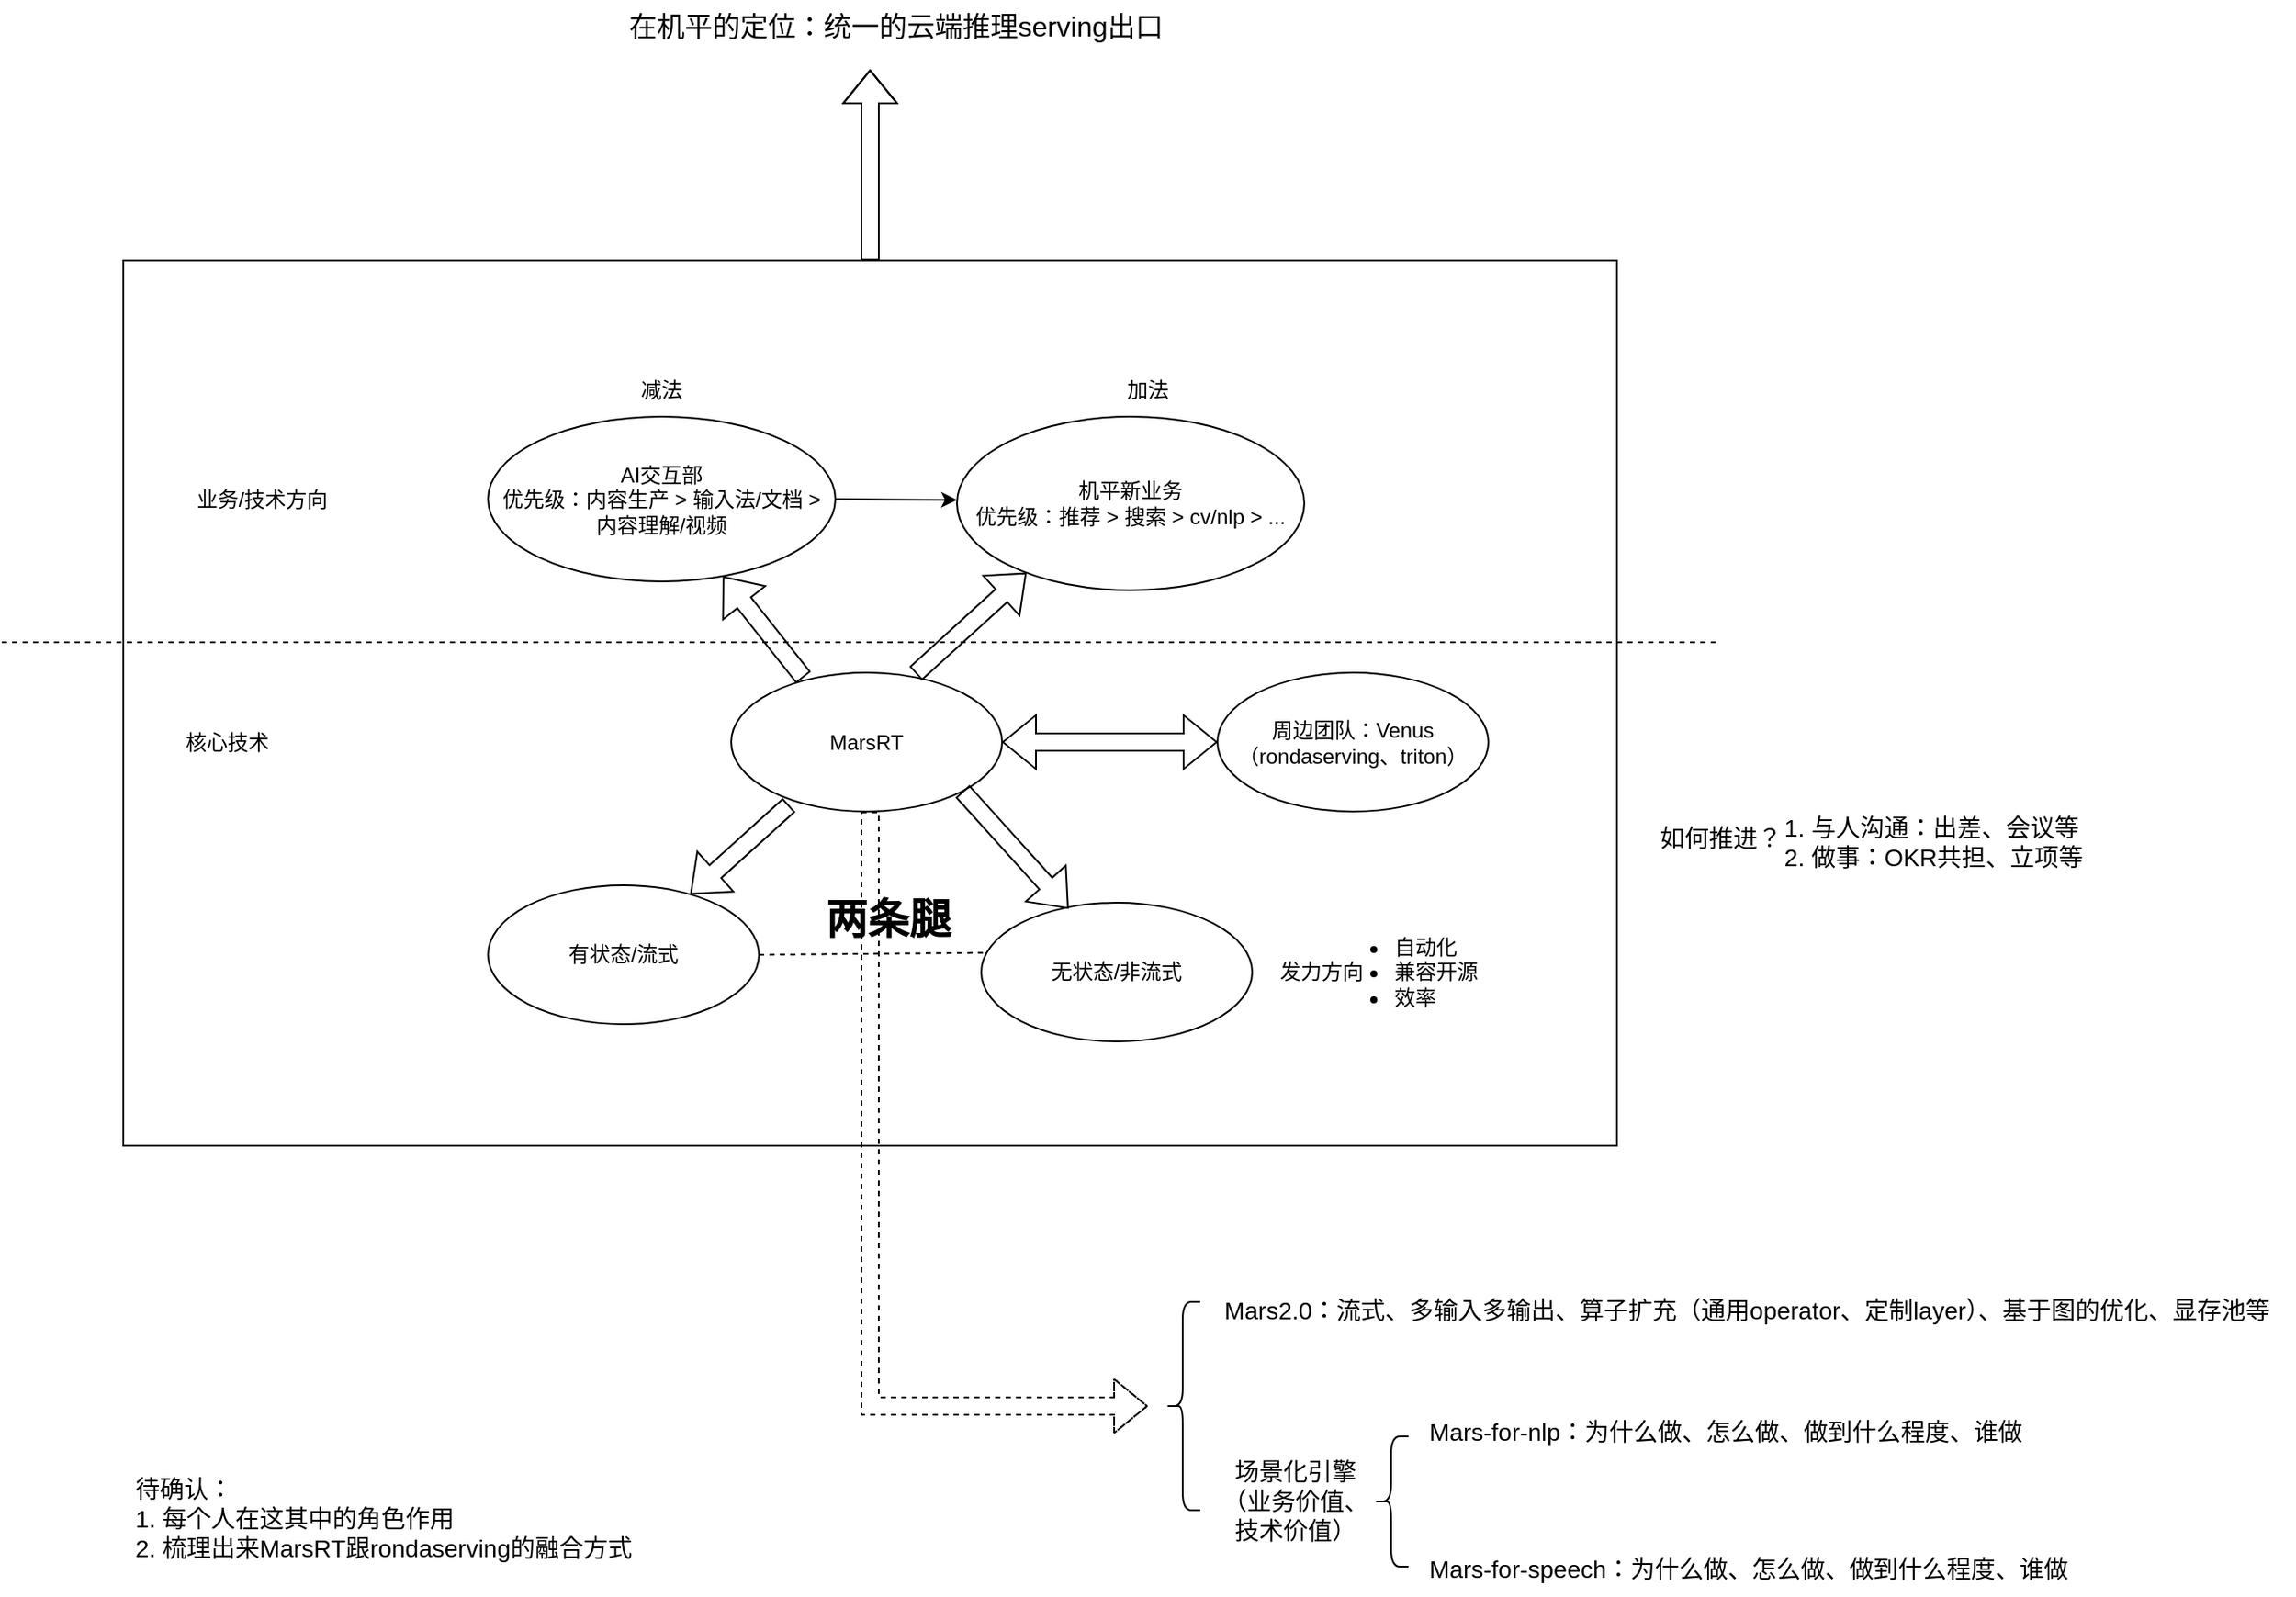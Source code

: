 <mxfile version="16.2.4" type="github">
  <diagram id="C5RBs43oDa-KdzZeNtuy" name="Page-1">
    <mxGraphModel dx="2823" dy="1069" grid="1" gridSize="10" guides="1" tooltips="1" connect="1" arrows="1" fold="1" page="1" pageScale="1" pageWidth="827" pageHeight="1169" math="0" shadow="0">
      <root>
        <mxCell id="WIyWlLk6GJQsqaUBKTNV-0" />
        <mxCell id="WIyWlLk6GJQsqaUBKTNV-1" parent="WIyWlLk6GJQsqaUBKTNV-0" />
        <mxCell id="89smG3WtZg3VRzFa8v-T-25" value="" style="rounded=0;whiteSpace=wrap;html=1;" vertex="1" parent="WIyWlLk6GJQsqaUBKTNV-1">
          <mxGeometry x="-80" y="400" width="860" height="510" as="geometry" />
        </mxCell>
        <mxCell id="89smG3WtZg3VRzFa8v-T-0" value="MarsRT" style="ellipse;whiteSpace=wrap;html=1;" vertex="1" parent="WIyWlLk6GJQsqaUBKTNV-1">
          <mxGeometry x="270" y="637.5" width="156" height="80" as="geometry" />
        </mxCell>
        <mxCell id="89smG3WtZg3VRzFa8v-T-1" value="AI交互部&lt;br&gt;优先级：内容生产 &amp;gt; 输入法/文档 &amp;gt; 内容理解/视频" style="ellipse;whiteSpace=wrap;html=1;" vertex="1" parent="WIyWlLk6GJQsqaUBKTNV-1">
          <mxGeometry x="130" y="490" width="200" height="95" as="geometry" />
        </mxCell>
        <mxCell id="89smG3WtZg3VRzFa8v-T-2" value="机平新业务&lt;br&gt;优先级：推荐 &amp;gt; 搜索 &amp;gt; cv/nlp &amp;gt; ..." style="ellipse;whiteSpace=wrap;html=1;" vertex="1" parent="WIyWlLk6GJQsqaUBKTNV-1">
          <mxGeometry x="400" y="490" width="200" height="100" as="geometry" />
        </mxCell>
        <mxCell id="89smG3WtZg3VRzFa8v-T-3" value="减法" style="text;html=1;strokeColor=none;fillColor=none;align=center;verticalAlign=middle;whiteSpace=wrap;rounded=0;" vertex="1" parent="WIyWlLk6GJQsqaUBKTNV-1">
          <mxGeometry x="200" y="460" width="60" height="30" as="geometry" />
        </mxCell>
        <mxCell id="89smG3WtZg3VRzFa8v-T-4" value="加法" style="text;html=1;strokeColor=none;fillColor=none;align=center;verticalAlign=middle;whiteSpace=wrap;rounded=0;" vertex="1" parent="WIyWlLk6GJQsqaUBKTNV-1">
          <mxGeometry x="480" y="460" width="60" height="30" as="geometry" />
        </mxCell>
        <mxCell id="89smG3WtZg3VRzFa8v-T-5" value="业务/技术方向" style="text;html=1;strokeColor=none;fillColor=none;align=center;verticalAlign=middle;whiteSpace=wrap;rounded=0;" vertex="1" parent="WIyWlLk6GJQsqaUBKTNV-1">
          <mxGeometry x="-40" y="522.5" width="80" height="30" as="geometry" />
        </mxCell>
        <mxCell id="89smG3WtZg3VRzFa8v-T-6" value="周边团队：Venus（rondaserving、triton）" style="ellipse;whiteSpace=wrap;html=1;" vertex="1" parent="WIyWlLk6GJQsqaUBKTNV-1">
          <mxGeometry x="550" y="637.5" width="156" height="80" as="geometry" />
        </mxCell>
        <mxCell id="89smG3WtZg3VRzFa8v-T-7" value="核心技术" style="text;html=1;strokeColor=none;fillColor=none;align=center;verticalAlign=middle;whiteSpace=wrap;rounded=0;" vertex="1" parent="WIyWlLk6GJQsqaUBKTNV-1">
          <mxGeometry x="-60" y="660" width="80" height="35" as="geometry" />
        </mxCell>
        <mxCell id="89smG3WtZg3VRzFa8v-T-10" value="" style="shape=flexArrow;endArrow=classic;html=1;rounded=0;exitX=0.681;exitY=0.007;exitDx=0;exitDy=0;exitPerimeter=0;" edge="1" parent="WIyWlLk6GJQsqaUBKTNV-1" source="89smG3WtZg3VRzFa8v-T-0">
          <mxGeometry width="50" height="50" relative="1" as="geometry">
            <mxPoint x="390" y="630" as="sourcePoint" />
            <mxPoint x="440" y="580" as="targetPoint" />
          </mxGeometry>
        </mxCell>
        <mxCell id="89smG3WtZg3VRzFa8v-T-11" value="" style="shape=flexArrow;endArrow=classic;html=1;rounded=0;exitX=0.267;exitY=0.036;exitDx=0;exitDy=0;exitPerimeter=0;" edge="1" parent="WIyWlLk6GJQsqaUBKTNV-1" source="89smG3WtZg3VRzFa8v-T-0" target="89smG3WtZg3VRzFa8v-T-1">
          <mxGeometry width="50" height="50" relative="1" as="geometry">
            <mxPoint x="284" y="660" as="sourcePoint" />
            <mxPoint x="334" y="610" as="targetPoint" />
          </mxGeometry>
        </mxCell>
        <mxCell id="89smG3WtZg3VRzFa8v-T-12" value="" style="endArrow=classic;html=1;rounded=0;exitX=1;exitY=0.5;exitDx=0;exitDy=0;" edge="1" parent="WIyWlLk6GJQsqaUBKTNV-1" source="89smG3WtZg3VRzFa8v-T-1">
          <mxGeometry width="50" height="50" relative="1" as="geometry">
            <mxPoint x="320" y="520" as="sourcePoint" />
            <mxPoint x="400" y="538" as="targetPoint" />
          </mxGeometry>
        </mxCell>
        <mxCell id="89smG3WtZg3VRzFa8v-T-14" value="有状态/流式" style="ellipse;whiteSpace=wrap;html=1;" vertex="1" parent="WIyWlLk6GJQsqaUBKTNV-1">
          <mxGeometry x="130" y="760" width="156" height="80" as="geometry" />
        </mxCell>
        <mxCell id="89smG3WtZg3VRzFa8v-T-15" value="无状态/非流式" style="ellipse;whiteSpace=wrap;html=1;" vertex="1" parent="WIyWlLk6GJQsqaUBKTNV-1">
          <mxGeometry x="414" y="770" width="156" height="80" as="geometry" />
        </mxCell>
        <mxCell id="89smG3WtZg3VRzFa8v-T-16" value="" style="shape=flexArrow;endArrow=classic;html=1;rounded=0;exitX=0.214;exitY=0.953;exitDx=0;exitDy=0;exitPerimeter=0;" edge="1" parent="WIyWlLk6GJQsqaUBKTNV-1" source="89smG3WtZg3VRzFa8v-T-0" target="89smG3WtZg3VRzFa8v-T-14">
          <mxGeometry width="50" height="50" relative="1" as="geometry">
            <mxPoint x="332.362" y="788.44" as="sourcePoint" />
            <mxPoint x="286.003" y="730.003" as="targetPoint" />
          </mxGeometry>
        </mxCell>
        <mxCell id="89smG3WtZg3VRzFa8v-T-17" value="" style="shape=flexArrow;endArrow=classic;html=1;rounded=0;entryX=0.322;entryY=0.043;entryDx=0;entryDy=0;entryPerimeter=0;exitX=1;exitY=1;exitDx=0;exitDy=0;" edge="1" parent="WIyWlLk6GJQsqaUBKTNV-1" source="89smG3WtZg3VRzFa8v-T-0" target="89smG3WtZg3VRzFa8v-T-15">
          <mxGeometry width="50" height="50" relative="1" as="geometry">
            <mxPoint x="399.997" y="706.53" as="sourcePoint" />
            <mxPoint x="338.83" y="759.996" as="targetPoint" />
          </mxGeometry>
        </mxCell>
        <mxCell id="89smG3WtZg3VRzFa8v-T-18" value="发力方向" style="text;html=1;strokeColor=none;fillColor=none;align=center;verticalAlign=middle;whiteSpace=wrap;rounded=0;" vertex="1" parent="WIyWlLk6GJQsqaUBKTNV-1">
          <mxGeometry x="580" y="795" width="60" height="30" as="geometry" />
        </mxCell>
        <mxCell id="89smG3WtZg3VRzFa8v-T-19" value="&lt;ul&gt;&lt;li&gt;自动化&lt;/li&gt;&lt;li&gt;兼容开源&lt;/li&gt;&lt;li&gt;效率&lt;/li&gt;&lt;/ul&gt;" style="text;strokeColor=none;fillColor=none;html=1;whiteSpace=wrap;verticalAlign=middle;overflow=hidden;" vertex="1" parent="WIyWlLk6GJQsqaUBKTNV-1">
          <mxGeometry x="610" y="770" width="100" height="80" as="geometry" />
        </mxCell>
        <mxCell id="89smG3WtZg3VRzFa8v-T-21" value="" style="endArrow=none;dashed=1;html=1;rounded=0;exitX=1;exitY=0.5;exitDx=0;exitDy=0;entryX=0.009;entryY=0.361;entryDx=0;entryDy=0;entryPerimeter=0;" edge="1" parent="WIyWlLk6GJQsqaUBKTNV-1" source="89smG3WtZg3VRzFa8v-T-14" target="89smG3WtZg3VRzFa8v-T-15">
          <mxGeometry width="50" height="50" relative="1" as="geometry">
            <mxPoint x="390" y="780" as="sourcePoint" />
            <mxPoint x="440" y="730" as="targetPoint" />
          </mxGeometry>
        </mxCell>
        <mxCell id="89smG3WtZg3VRzFa8v-T-22" value="两条腿" style="text;strokeColor=none;fillColor=none;html=1;fontSize=24;fontStyle=1;verticalAlign=middle;align=center;" vertex="1" parent="WIyWlLk6GJQsqaUBKTNV-1">
          <mxGeometry x="310" y="760" width="100" height="40" as="geometry" />
        </mxCell>
        <mxCell id="89smG3WtZg3VRzFa8v-T-27" value="" style="shape=flexArrow;endArrow=classic;startArrow=classic;html=1;rounded=0;entryX=0;entryY=0.5;entryDx=0;entryDy=0;exitX=1;exitY=0.5;exitDx=0;exitDy=0;" edge="1" parent="WIyWlLk6GJQsqaUBKTNV-1" source="89smG3WtZg3VRzFa8v-T-0" target="89smG3WtZg3VRzFa8v-T-6">
          <mxGeometry width="100" height="100" relative="1" as="geometry">
            <mxPoint x="426" y="684.5" as="sourcePoint" />
            <mxPoint x="526" y="584.5" as="targetPoint" />
          </mxGeometry>
        </mxCell>
        <mxCell id="89smG3WtZg3VRzFa8v-T-28" value="" style="shape=flexArrow;endArrow=classic;html=1;rounded=0;exitX=0.5;exitY=0;exitDx=0;exitDy=0;" edge="1" parent="WIyWlLk6GJQsqaUBKTNV-1" source="89smG3WtZg3VRzFa8v-T-25">
          <mxGeometry width="50" height="50" relative="1" as="geometry">
            <mxPoint x="390" y="580" as="sourcePoint" />
            <mxPoint x="350" y="290" as="targetPoint" />
            <Array as="points">
              <mxPoint x="350" y="320" />
            </Array>
          </mxGeometry>
        </mxCell>
        <mxCell id="89smG3WtZg3VRzFa8v-T-29" value="&lt;font style=&quot;font-size: 16px&quot;&gt;在机平的定位：统一的云端推理serving出口&lt;/font&gt;" style="text;html=1;strokeColor=none;fillColor=none;align=center;verticalAlign=middle;whiteSpace=wrap;rounded=0;" vertex="1" parent="WIyWlLk6GJQsqaUBKTNV-1">
          <mxGeometry x="200" y="250" width="330" height="30" as="geometry" />
        </mxCell>
        <mxCell id="89smG3WtZg3VRzFa8v-T-32" value="" style="endArrow=none;dashed=1;html=1;rounded=0;" edge="1" parent="WIyWlLk6GJQsqaUBKTNV-1">
          <mxGeometry width="50" height="50" relative="1" as="geometry">
            <mxPoint x="-150" y="620" as="sourcePoint" />
            <mxPoint x="840" y="620" as="targetPoint" />
          </mxGeometry>
        </mxCell>
        <mxCell id="89smG3WtZg3VRzFa8v-T-33" value="&lt;font style=&quot;font-size: 14px&quot;&gt;如何推进？&lt;/font&gt;" style="text;html=1;strokeColor=none;fillColor=none;align=center;verticalAlign=middle;whiteSpace=wrap;rounded=0;" vertex="1" parent="WIyWlLk6GJQsqaUBKTNV-1">
          <mxGeometry x="800" y="717.5" width="80" height="30" as="geometry" />
        </mxCell>
        <mxCell id="89smG3WtZg3VRzFa8v-T-34" value="&lt;ol style=&quot;font-size: 14px&quot;&gt;&lt;li&gt;与人沟通：出差、会议等&lt;/li&gt;&lt;li&gt;做事：OKR共担、立项等&lt;/li&gt;&lt;/ol&gt;" style="text;strokeColor=none;fillColor=none;html=1;whiteSpace=wrap;verticalAlign=middle;overflow=hidden;" vertex="1" parent="WIyWlLk6GJQsqaUBKTNV-1">
          <mxGeometry x="850" y="695" width="210" height="80" as="geometry" />
        </mxCell>
        <mxCell id="89smG3WtZg3VRzFa8v-T-35" value="" style="edgeStyle=segmentEdgeStyle;endArrow=classic;html=1;rounded=0;fontSize=14;strokeWidth=1;shape=flexArrow;dashed=1;" edge="1" parent="WIyWlLk6GJQsqaUBKTNV-1">
          <mxGeometry width="50" height="50" relative="1" as="geometry">
            <mxPoint x="350" y="717.5" as="sourcePoint" />
            <mxPoint x="510" y="1060" as="targetPoint" />
            <Array as="points">
              <mxPoint x="350" y="1060" />
            </Array>
          </mxGeometry>
        </mxCell>
        <mxCell id="89smG3WtZg3VRzFa8v-T-37" value="Mars2.0：流式、多输入多输出、算子扩充（通用operator、定制layer）、基于图的优化、显存池等" style="text;html=1;strokeColor=none;fillColor=none;align=center;verticalAlign=middle;whiteSpace=wrap;rounded=0;fontSize=14;" vertex="1" parent="WIyWlLk6GJQsqaUBKTNV-1">
          <mxGeometry x="540" y="990" width="630" height="30" as="geometry" />
        </mxCell>
        <mxCell id="89smG3WtZg3VRzFa8v-T-38" value="&lt;div style=&quot;text-align: left&quot;&gt;&lt;span&gt;待确认：&lt;/span&gt;&lt;/div&gt;&lt;div style=&quot;text-align: left&quot;&gt;&lt;span&gt;1. 每个人在这其中的角色作用&lt;/span&gt;&lt;/div&gt;&lt;div style=&quot;text-align: left&quot;&gt;&lt;span&gt;2. 梳理出来MarsRT跟rondaserving的融合方式&lt;/span&gt;&lt;/div&gt;" style="text;html=1;strokeColor=none;fillColor=none;align=center;verticalAlign=middle;whiteSpace=wrap;rounded=0;fontSize=14;" vertex="1" parent="WIyWlLk6GJQsqaUBKTNV-1">
          <mxGeometry x="-100" y="1110" width="340" height="30" as="geometry" />
        </mxCell>
        <mxCell id="89smG3WtZg3VRzFa8v-T-39" value="场景化引擎&lt;br&gt;&lt;font style=&quot;font-size: 14px&quot;&gt;（业务价值、技术价值）&lt;/font&gt;" style="text;html=1;strokeColor=none;fillColor=none;align=center;verticalAlign=middle;whiteSpace=wrap;rounded=0;fontSize=14;" vertex="1" parent="WIyWlLk6GJQsqaUBKTNV-1">
          <mxGeometry x="550" y="1100" width="90" height="30" as="geometry" />
        </mxCell>
        <mxCell id="89smG3WtZg3VRzFa8v-T-40" value="" style="shape=curlyBracket;whiteSpace=wrap;html=1;rounded=1;fontSize=14;" vertex="1" parent="WIyWlLk6GJQsqaUBKTNV-1">
          <mxGeometry x="520" y="1000" width="20" height="120" as="geometry" />
        </mxCell>
        <mxCell id="89smG3WtZg3VRzFa8v-T-41" value="" style="shape=curlyBracket;whiteSpace=wrap;html=1;rounded=1;fontSize=14;" vertex="1" parent="WIyWlLk6GJQsqaUBKTNV-1">
          <mxGeometry x="640" y="1077.5" width="20" height="75" as="geometry" />
        </mxCell>
        <mxCell id="89smG3WtZg3VRzFa8v-T-42" value="Mars-for-nlp：为什么做、怎么做、做到什么程度、谁做" style="text;html=1;strokeColor=none;fillColor=none;align=left;verticalAlign=middle;whiteSpace=wrap;rounded=0;fontSize=14;" vertex="1" parent="WIyWlLk6GJQsqaUBKTNV-1">
          <mxGeometry x="670" y="1060" width="350" height="30" as="geometry" />
        </mxCell>
        <mxCell id="89smG3WtZg3VRzFa8v-T-43" value="Mars-for-speech：为什么做、怎么做、做到什么程度、谁做" style="text;html=1;strokeColor=none;fillColor=none;align=left;verticalAlign=middle;whiteSpace=wrap;rounded=0;fontSize=14;" vertex="1" parent="WIyWlLk6GJQsqaUBKTNV-1">
          <mxGeometry x="670" y="1139" width="390" height="30" as="geometry" />
        </mxCell>
      </root>
    </mxGraphModel>
  </diagram>
</mxfile>
